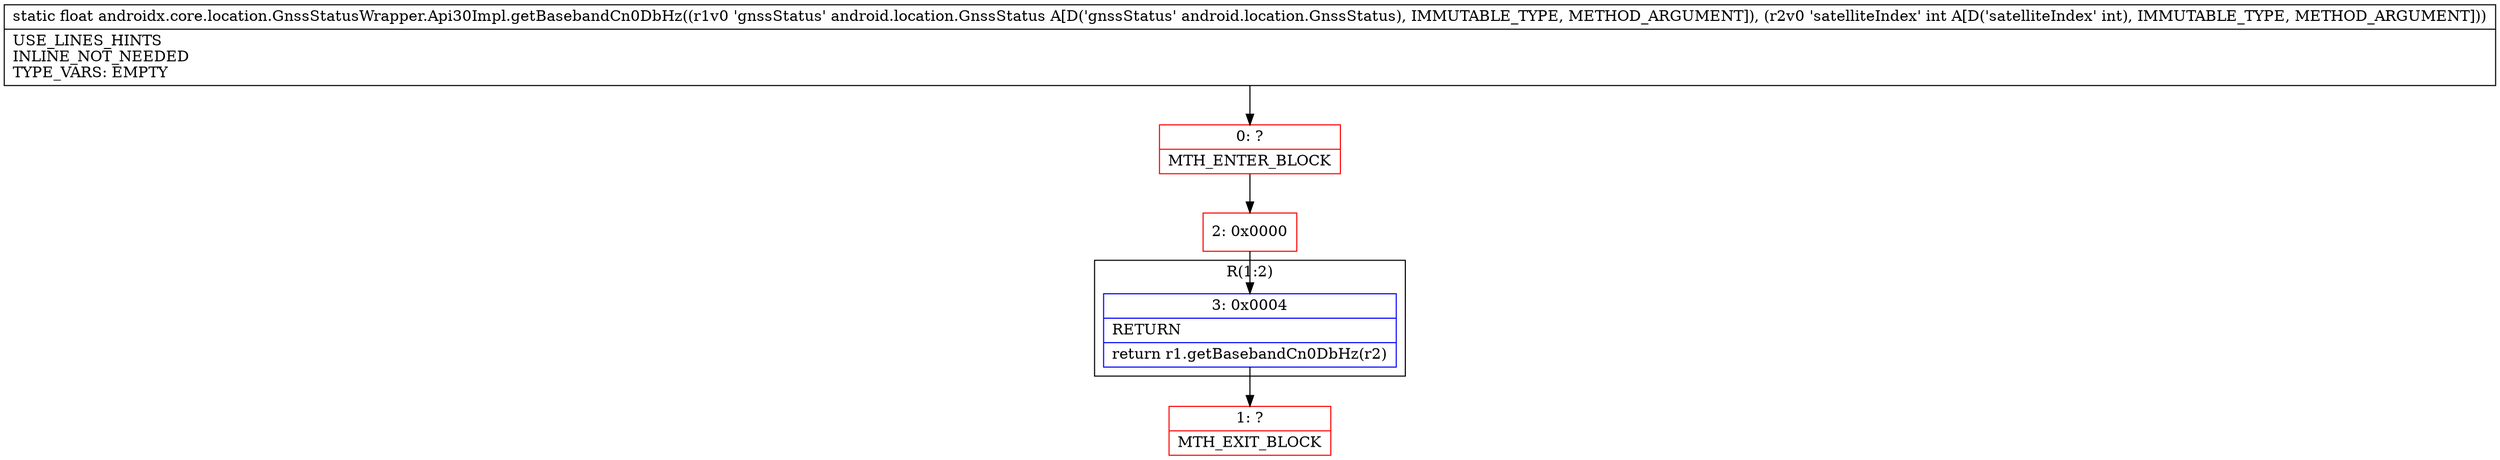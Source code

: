 digraph "CFG forandroidx.core.location.GnssStatusWrapper.Api30Impl.getBasebandCn0DbHz(Landroid\/location\/GnssStatus;I)F" {
subgraph cluster_Region_1112992241 {
label = "R(1:2)";
node [shape=record,color=blue];
Node_3 [shape=record,label="{3\:\ 0x0004|RETURN\l|return r1.getBasebandCn0DbHz(r2)\l}"];
}
Node_0 [shape=record,color=red,label="{0\:\ ?|MTH_ENTER_BLOCK\l}"];
Node_2 [shape=record,color=red,label="{2\:\ 0x0000}"];
Node_1 [shape=record,color=red,label="{1\:\ ?|MTH_EXIT_BLOCK\l}"];
MethodNode[shape=record,label="{static float androidx.core.location.GnssStatusWrapper.Api30Impl.getBasebandCn0DbHz((r1v0 'gnssStatus' android.location.GnssStatus A[D('gnssStatus' android.location.GnssStatus), IMMUTABLE_TYPE, METHOD_ARGUMENT]), (r2v0 'satelliteIndex' int A[D('satelliteIndex' int), IMMUTABLE_TYPE, METHOD_ARGUMENT]))  | USE_LINES_HINTS\lINLINE_NOT_NEEDED\lTYPE_VARS: EMPTY\l}"];
MethodNode -> Node_0;Node_3 -> Node_1;
Node_0 -> Node_2;
Node_2 -> Node_3;
}

